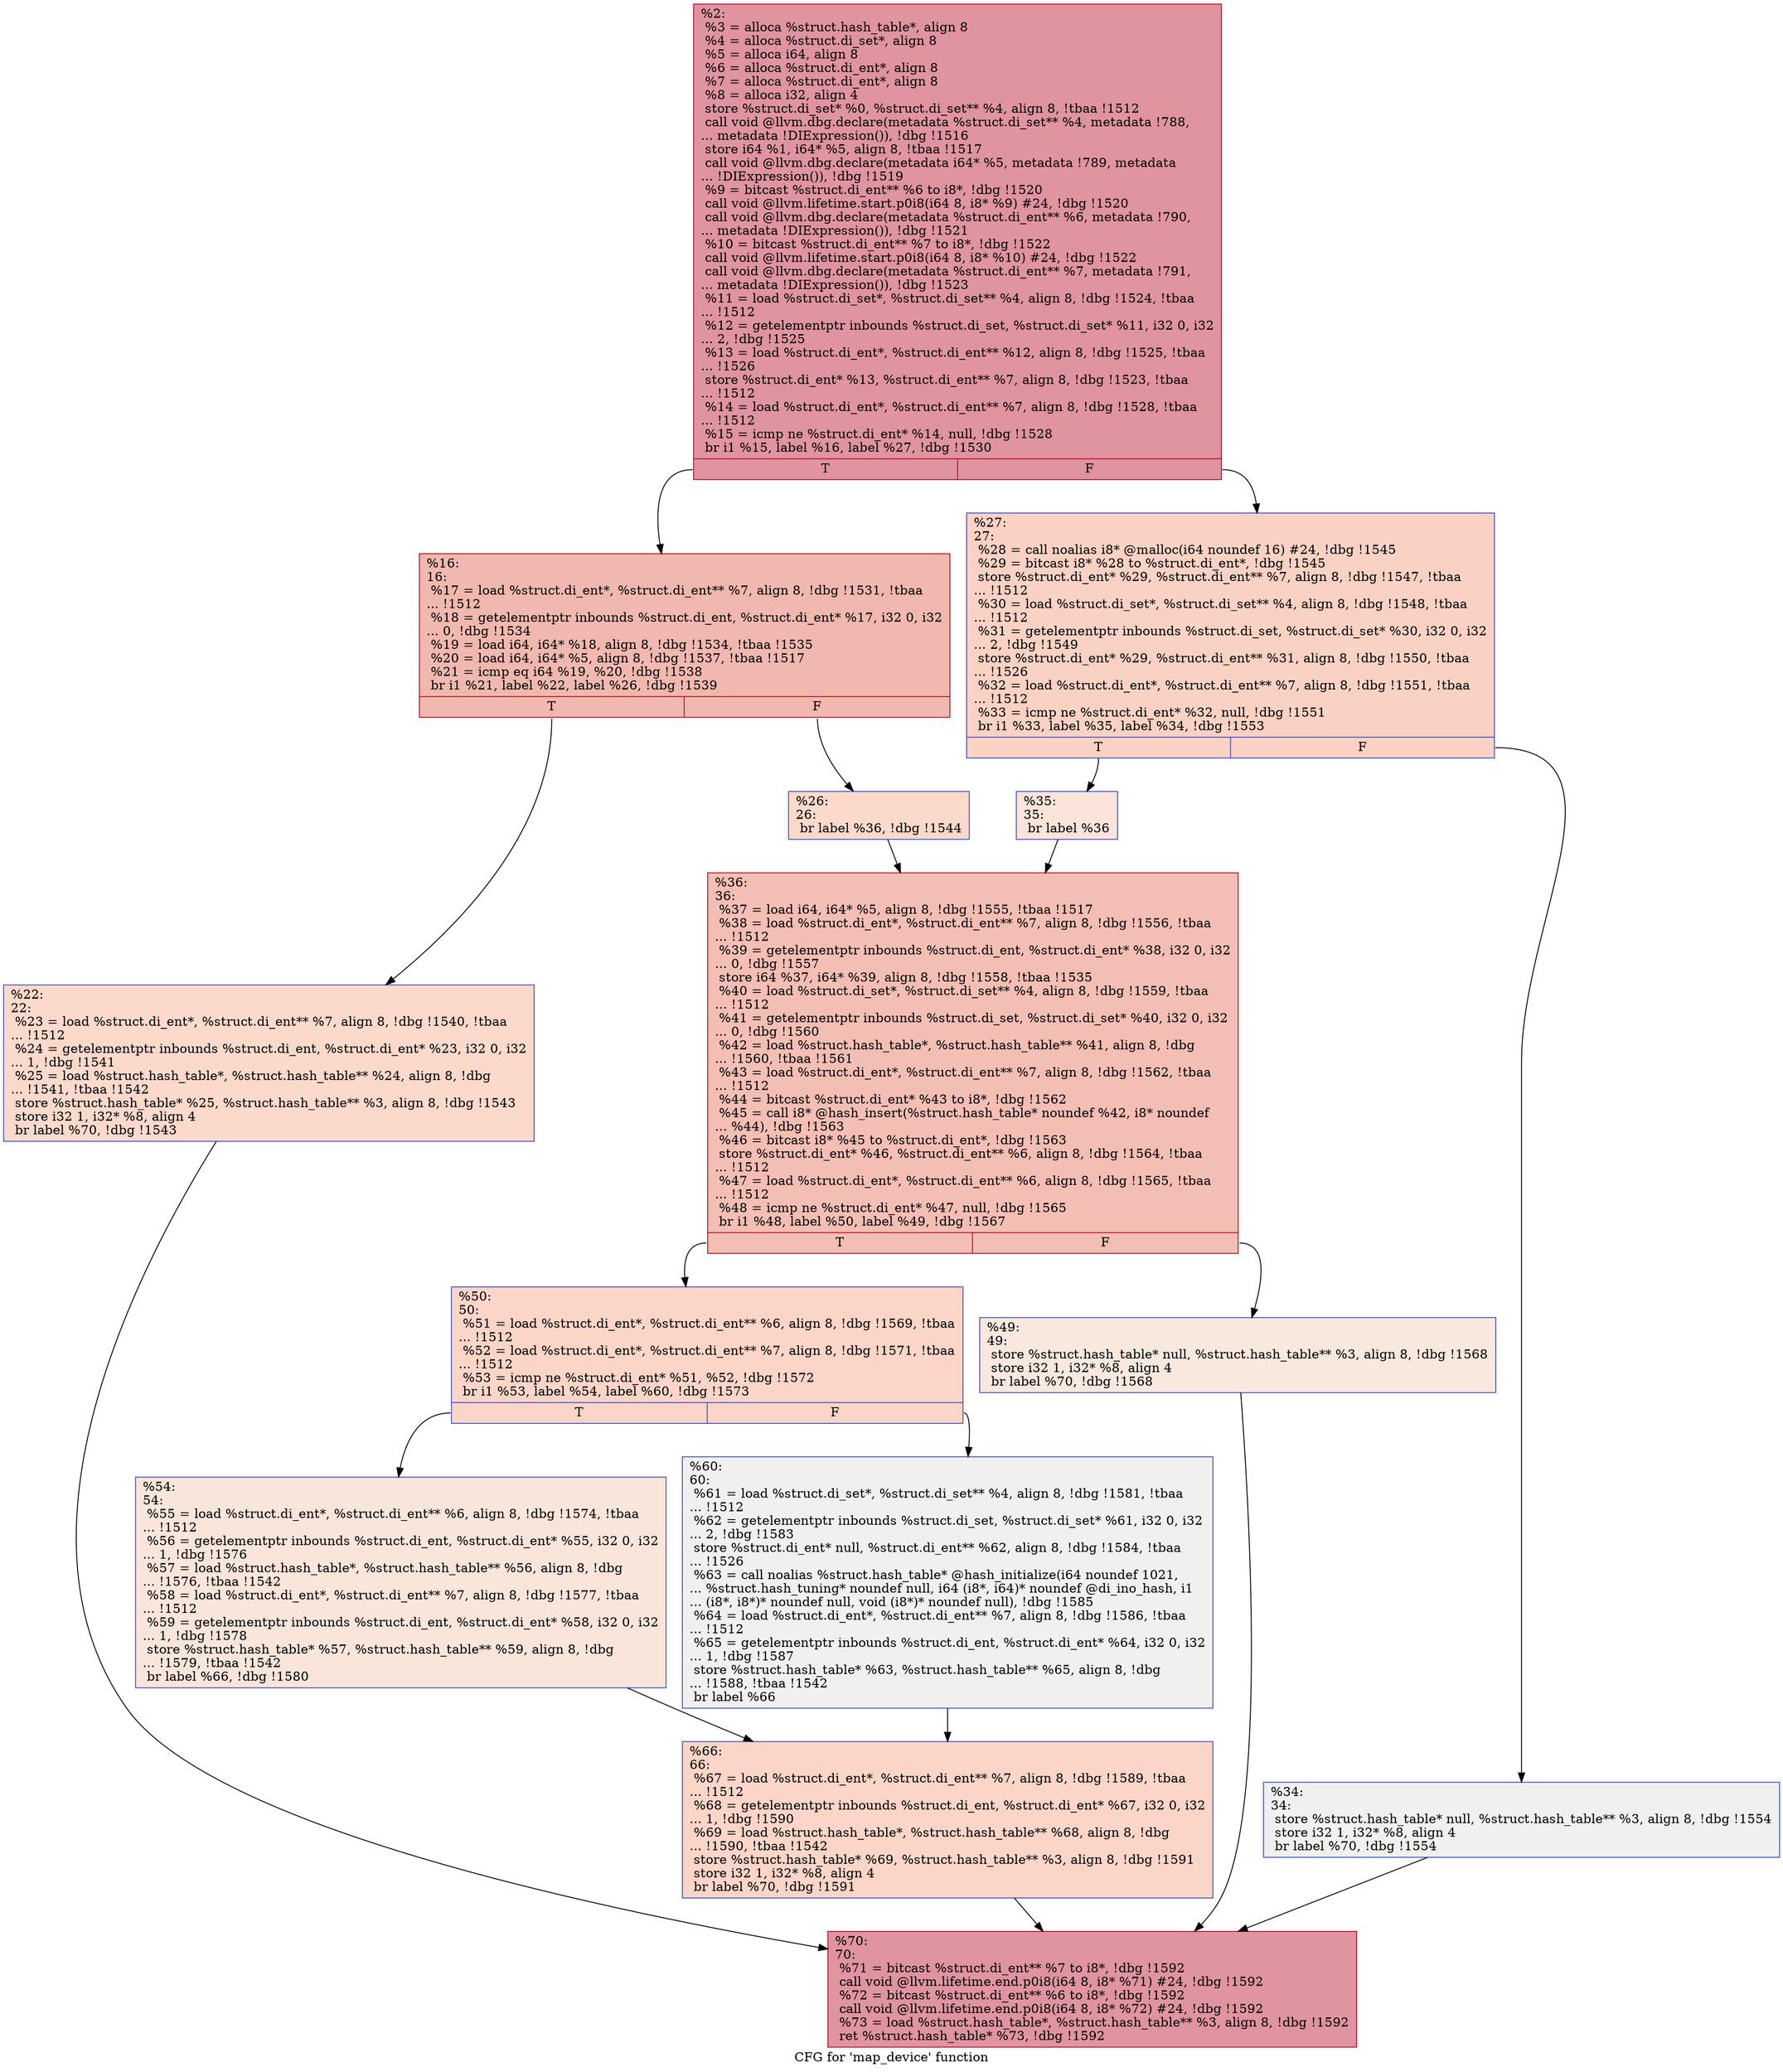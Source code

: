 digraph "CFG for 'map_device' function" {
	label="CFG for 'map_device' function";

	Node0x23dc5d0 [shape=record,color="#b70d28ff", style=filled, fillcolor="#b70d2870",label="{%2:\l  %3 = alloca %struct.hash_table*, align 8\l  %4 = alloca %struct.di_set*, align 8\l  %5 = alloca i64, align 8\l  %6 = alloca %struct.di_ent*, align 8\l  %7 = alloca %struct.di_ent*, align 8\l  %8 = alloca i32, align 4\l  store %struct.di_set* %0, %struct.di_set** %4, align 8, !tbaa !1512\l  call void @llvm.dbg.declare(metadata %struct.di_set** %4, metadata !788,\l... metadata !DIExpression()), !dbg !1516\l  store i64 %1, i64* %5, align 8, !tbaa !1517\l  call void @llvm.dbg.declare(metadata i64* %5, metadata !789, metadata\l... !DIExpression()), !dbg !1519\l  %9 = bitcast %struct.di_ent** %6 to i8*, !dbg !1520\l  call void @llvm.lifetime.start.p0i8(i64 8, i8* %9) #24, !dbg !1520\l  call void @llvm.dbg.declare(metadata %struct.di_ent** %6, metadata !790,\l... metadata !DIExpression()), !dbg !1521\l  %10 = bitcast %struct.di_ent** %7 to i8*, !dbg !1522\l  call void @llvm.lifetime.start.p0i8(i64 8, i8* %10) #24, !dbg !1522\l  call void @llvm.dbg.declare(metadata %struct.di_ent** %7, metadata !791,\l... metadata !DIExpression()), !dbg !1523\l  %11 = load %struct.di_set*, %struct.di_set** %4, align 8, !dbg !1524, !tbaa\l... !1512\l  %12 = getelementptr inbounds %struct.di_set, %struct.di_set* %11, i32 0, i32\l... 2, !dbg !1525\l  %13 = load %struct.di_ent*, %struct.di_ent** %12, align 8, !dbg !1525, !tbaa\l... !1526\l  store %struct.di_ent* %13, %struct.di_ent** %7, align 8, !dbg !1523, !tbaa\l... !1512\l  %14 = load %struct.di_ent*, %struct.di_ent** %7, align 8, !dbg !1528, !tbaa\l... !1512\l  %15 = icmp ne %struct.di_ent* %14, null, !dbg !1528\l  br i1 %15, label %16, label %27, !dbg !1530\l|{<s0>T|<s1>F}}"];
	Node0x23dc5d0:s0 -> Node0x23df0f0;
	Node0x23dc5d0:s1 -> Node0x23df1e0;
	Node0x23df0f0 [shape=record,color="#b70d28ff", style=filled, fillcolor="#dc5d4a70",label="{%16:\l16:                                               \l  %17 = load %struct.di_ent*, %struct.di_ent** %7, align 8, !dbg !1531, !tbaa\l... !1512\l  %18 = getelementptr inbounds %struct.di_ent, %struct.di_ent* %17, i32 0, i32\l... 0, !dbg !1534\l  %19 = load i64, i64* %18, align 8, !dbg !1534, !tbaa !1535\l  %20 = load i64, i64* %5, align 8, !dbg !1537, !tbaa !1517\l  %21 = icmp eq i64 %19, %20, !dbg !1538\l  br i1 %21, label %22, label %26, !dbg !1539\l|{<s0>T|<s1>F}}"];
	Node0x23df0f0:s0 -> Node0x23df140;
	Node0x23df0f0:s1 -> Node0x23df190;
	Node0x23df140 [shape=record,color="#3d50c3ff", style=filled, fillcolor="#f7a88970",label="{%22:\l22:                                               \l  %23 = load %struct.di_ent*, %struct.di_ent** %7, align 8, !dbg !1540, !tbaa\l... !1512\l  %24 = getelementptr inbounds %struct.di_ent, %struct.di_ent* %23, i32 0, i32\l... 1, !dbg !1541\l  %25 = load %struct.hash_table*, %struct.hash_table** %24, align 8, !dbg\l... !1541, !tbaa !1542\l  store %struct.hash_table* %25, %struct.hash_table** %3, align 8, !dbg !1543\l  store i32 1, i32* %8, align 4\l  br label %70, !dbg !1543\l}"];
	Node0x23df140 -> Node0x23df4b0;
	Node0x23df190 [shape=record,color="#3d50c3ff", style=filled, fillcolor="#f7a88970",label="{%26:\l26:                                               \l  br label %36, !dbg !1544\l}"];
	Node0x23df190 -> Node0x23df2d0;
	Node0x23df1e0 [shape=record,color="#3d50c3ff", style=filled, fillcolor="#f4987a70",label="{%27:\l27:                                               \l  %28 = call noalias i8* @malloc(i64 noundef 16) #24, !dbg !1545\l  %29 = bitcast i8* %28 to %struct.di_ent*, !dbg !1545\l  store %struct.di_ent* %29, %struct.di_ent** %7, align 8, !dbg !1547, !tbaa\l... !1512\l  %30 = load %struct.di_set*, %struct.di_set** %4, align 8, !dbg !1548, !tbaa\l... !1512\l  %31 = getelementptr inbounds %struct.di_set, %struct.di_set* %30, i32 0, i32\l... 2, !dbg !1549\l  store %struct.di_ent* %29, %struct.di_ent** %31, align 8, !dbg !1550, !tbaa\l... !1526\l  %32 = load %struct.di_ent*, %struct.di_ent** %7, align 8, !dbg !1551, !tbaa\l... !1512\l  %33 = icmp ne %struct.di_ent* %32, null, !dbg !1551\l  br i1 %33, label %35, label %34, !dbg !1553\l|{<s0>T|<s1>F}}"];
	Node0x23df1e0:s0 -> Node0x23df280;
	Node0x23df1e0:s1 -> Node0x23df230;
	Node0x23df230 [shape=record,color="#3d50c3ff", style=filled, fillcolor="#dedcdb70",label="{%34:\l34:                                               \l  store %struct.hash_table* null, %struct.hash_table** %3, align 8, !dbg !1554\l  store i32 1, i32* %8, align 4\l  br label %70, !dbg !1554\l}"];
	Node0x23df230 -> Node0x23df4b0;
	Node0x23df280 [shape=record,color="#3d50c3ff", style=filled, fillcolor="#f5c1a970",label="{%35:\l35:                                               \l  br label %36\l}"];
	Node0x23df280 -> Node0x23df2d0;
	Node0x23df2d0 [shape=record,color="#b70d28ff", style=filled, fillcolor="#e36c5570",label="{%36:\l36:                                               \l  %37 = load i64, i64* %5, align 8, !dbg !1555, !tbaa !1517\l  %38 = load %struct.di_ent*, %struct.di_ent** %7, align 8, !dbg !1556, !tbaa\l... !1512\l  %39 = getelementptr inbounds %struct.di_ent, %struct.di_ent* %38, i32 0, i32\l... 0, !dbg !1557\l  store i64 %37, i64* %39, align 8, !dbg !1558, !tbaa !1535\l  %40 = load %struct.di_set*, %struct.di_set** %4, align 8, !dbg !1559, !tbaa\l... !1512\l  %41 = getelementptr inbounds %struct.di_set, %struct.di_set* %40, i32 0, i32\l... 0, !dbg !1560\l  %42 = load %struct.hash_table*, %struct.hash_table** %41, align 8, !dbg\l... !1560, !tbaa !1561\l  %43 = load %struct.di_ent*, %struct.di_ent** %7, align 8, !dbg !1562, !tbaa\l... !1512\l  %44 = bitcast %struct.di_ent* %43 to i8*, !dbg !1562\l  %45 = call i8* @hash_insert(%struct.hash_table* noundef %42, i8* noundef\l... %44), !dbg !1563\l  %46 = bitcast i8* %45 to %struct.di_ent*, !dbg !1563\l  store %struct.di_ent* %46, %struct.di_ent** %6, align 8, !dbg !1564, !tbaa\l... !1512\l  %47 = load %struct.di_ent*, %struct.di_ent** %6, align 8, !dbg !1565, !tbaa\l... !1512\l  %48 = icmp ne %struct.di_ent* %47, null, !dbg !1565\l  br i1 %48, label %50, label %49, !dbg !1567\l|{<s0>T|<s1>F}}"];
	Node0x23df2d0:s0 -> Node0x23df370;
	Node0x23df2d0:s1 -> Node0x23df320;
	Node0x23df320 [shape=record,color="#3d50c3ff", style=filled, fillcolor="#f2cab570",label="{%49:\l49:                                               \l  store %struct.hash_table* null, %struct.hash_table** %3, align 8, !dbg !1568\l  store i32 1, i32* %8, align 4\l  br label %70, !dbg !1568\l}"];
	Node0x23df320 -> Node0x23df4b0;
	Node0x23df370 [shape=record,color="#3d50c3ff", style=filled, fillcolor="#f5a08170",label="{%50:\l50:                                               \l  %51 = load %struct.di_ent*, %struct.di_ent** %6, align 8, !dbg !1569, !tbaa\l... !1512\l  %52 = load %struct.di_ent*, %struct.di_ent** %7, align 8, !dbg !1571, !tbaa\l... !1512\l  %53 = icmp ne %struct.di_ent* %51, %52, !dbg !1572\l  br i1 %53, label %54, label %60, !dbg !1573\l|{<s0>T|<s1>F}}"];
	Node0x23df370:s0 -> Node0x23df3c0;
	Node0x23df370:s1 -> Node0x23df410;
	Node0x23df3c0 [shape=record,color="#3d50c3ff", style=filled, fillcolor="#f4c5ad70",label="{%54:\l54:                                               \l  %55 = load %struct.di_ent*, %struct.di_ent** %6, align 8, !dbg !1574, !tbaa\l... !1512\l  %56 = getelementptr inbounds %struct.di_ent, %struct.di_ent* %55, i32 0, i32\l... 1, !dbg !1576\l  %57 = load %struct.hash_table*, %struct.hash_table** %56, align 8, !dbg\l... !1576, !tbaa !1542\l  %58 = load %struct.di_ent*, %struct.di_ent** %7, align 8, !dbg !1577, !tbaa\l... !1512\l  %59 = getelementptr inbounds %struct.di_ent, %struct.di_ent* %58, i32 0, i32\l... 1, !dbg !1578\l  store %struct.hash_table* %57, %struct.hash_table** %59, align 8, !dbg\l... !1579, !tbaa !1542\l  br label %66, !dbg !1580\l}"];
	Node0x23df3c0 -> Node0x23df460;
	Node0x23df410 [shape=record,color="#3d50c3ff", style=filled, fillcolor="#dedcdb70",label="{%60:\l60:                                               \l  %61 = load %struct.di_set*, %struct.di_set** %4, align 8, !dbg !1581, !tbaa\l... !1512\l  %62 = getelementptr inbounds %struct.di_set, %struct.di_set* %61, i32 0, i32\l... 2, !dbg !1583\l  store %struct.di_ent* null, %struct.di_ent** %62, align 8, !dbg !1584, !tbaa\l... !1526\l  %63 = call noalias %struct.hash_table* @hash_initialize(i64 noundef 1021,\l... %struct.hash_tuning* noundef null, i64 (i8*, i64)* noundef @di_ino_hash, i1\l... (i8*, i8*)* noundef null, void (i8*)* noundef null), !dbg !1585\l  %64 = load %struct.di_ent*, %struct.di_ent** %7, align 8, !dbg !1586, !tbaa\l... !1512\l  %65 = getelementptr inbounds %struct.di_ent, %struct.di_ent* %64, i32 0, i32\l... 1, !dbg !1587\l  store %struct.hash_table* %63, %struct.hash_table** %65, align 8, !dbg\l... !1588, !tbaa !1542\l  br label %66\l}"];
	Node0x23df410 -> Node0x23df460;
	Node0x23df460 [shape=record,color="#3d50c3ff", style=filled, fillcolor="#f5a08170",label="{%66:\l66:                                               \l  %67 = load %struct.di_ent*, %struct.di_ent** %7, align 8, !dbg !1589, !tbaa\l... !1512\l  %68 = getelementptr inbounds %struct.di_ent, %struct.di_ent* %67, i32 0, i32\l... 1, !dbg !1590\l  %69 = load %struct.hash_table*, %struct.hash_table** %68, align 8, !dbg\l... !1590, !tbaa !1542\l  store %struct.hash_table* %69, %struct.hash_table** %3, align 8, !dbg !1591\l  store i32 1, i32* %8, align 4\l  br label %70, !dbg !1591\l}"];
	Node0x23df460 -> Node0x23df4b0;
	Node0x23df4b0 [shape=record,color="#b70d28ff", style=filled, fillcolor="#b70d2870",label="{%70:\l70:                                               \l  %71 = bitcast %struct.di_ent** %7 to i8*, !dbg !1592\l  call void @llvm.lifetime.end.p0i8(i64 8, i8* %71) #24, !dbg !1592\l  %72 = bitcast %struct.di_ent** %6 to i8*, !dbg !1592\l  call void @llvm.lifetime.end.p0i8(i64 8, i8* %72) #24, !dbg !1592\l  %73 = load %struct.hash_table*, %struct.hash_table** %3, align 8, !dbg !1592\l  ret %struct.hash_table* %73, !dbg !1592\l}"];
}
